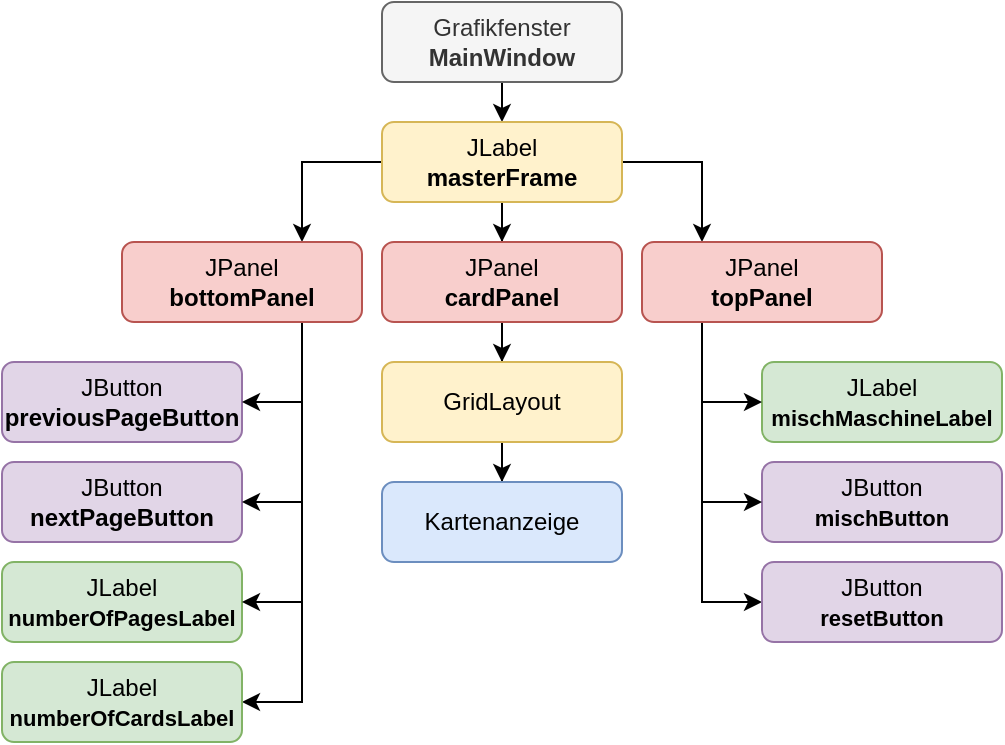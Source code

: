 <mxfile version="18.0.1" type="device"><diagram id="sjbyanrG_to2hAsC2oxt" name="Page-1"><mxGraphModel dx="801" dy="421" grid="1" gridSize="10" guides="1" tooltips="1" connect="1" arrows="1" fold="1" page="1" pageScale="1" pageWidth="827" pageHeight="1169" math="0" shadow="0"><root><mxCell id="0"/><mxCell id="1" parent="0"/><mxCell id="5FhtTT_IeRYuPsPTN_Sf-3" style="edgeStyle=orthogonalEdgeStyle;rounded=0;orthogonalLoop=1;jettySize=auto;html=1;entryX=0.5;entryY=0;entryDx=0;entryDy=0;" edge="1" parent="1" source="5FhtTT_IeRYuPsPTN_Sf-2"><mxGeometry relative="1" as="geometry"><mxPoint x="400" y="130" as="targetPoint"/></mxGeometry></mxCell><mxCell id="5FhtTT_IeRYuPsPTN_Sf-2" value="&lt;span style=&quot;&quot;&gt;Grafikfenster&lt;/span&gt;&lt;br style=&quot;&quot;&gt;&lt;b style=&quot;&quot;&gt;MainWindow&lt;/b&gt;" style="rounded=1;whiteSpace=wrap;html=1;fillColor=#f5f5f5;fontColor=#333333;strokeColor=#666666;" vertex="1" parent="1"><mxGeometry x="340" y="70" width="120" height="40" as="geometry"/></mxCell><mxCell id="5FhtTT_IeRYuPsPTN_Sf-9" style="edgeStyle=orthogonalEdgeStyle;rounded=0;orthogonalLoop=1;jettySize=auto;html=1;entryX=0.75;entryY=0;entryDx=0;entryDy=0;" edge="1" parent="1" source="5FhtTT_IeRYuPsPTN_Sf-4" target="5FhtTT_IeRYuPsPTN_Sf-6"><mxGeometry relative="1" as="geometry"/></mxCell><mxCell id="5FhtTT_IeRYuPsPTN_Sf-10" style="edgeStyle=orthogonalEdgeStyle;rounded=0;orthogonalLoop=1;jettySize=auto;html=1;entryX=0.25;entryY=0;entryDx=0;entryDy=0;" edge="1" parent="1" source="5FhtTT_IeRYuPsPTN_Sf-4" target="5FhtTT_IeRYuPsPTN_Sf-8"><mxGeometry relative="1" as="geometry"><mxPoint x="500" y="150" as="targetPoint"/></mxGeometry></mxCell><mxCell id="5FhtTT_IeRYuPsPTN_Sf-11" value="" style="edgeStyle=orthogonalEdgeStyle;rounded=0;orthogonalLoop=1;jettySize=auto;html=1;" edge="1" parent="1" source="5FhtTT_IeRYuPsPTN_Sf-4" target="5FhtTT_IeRYuPsPTN_Sf-7"><mxGeometry relative="1" as="geometry"/></mxCell><mxCell id="5FhtTT_IeRYuPsPTN_Sf-4" value="&lt;span style=&quot;&quot;&gt;JLabel&lt;/span&gt;&lt;br style=&quot;&quot;&gt;&lt;b style=&quot;&quot;&gt;masterFrame&lt;/b&gt;" style="rounded=1;whiteSpace=wrap;html=1;fillColor=#fff2cc;strokeColor=#d6b656;" vertex="1" parent="1"><mxGeometry x="340" y="130" width="120" height="40" as="geometry"/></mxCell><mxCell id="5FhtTT_IeRYuPsPTN_Sf-18" style="edgeStyle=orthogonalEdgeStyle;rounded=0;orthogonalLoop=1;jettySize=auto;html=1;fontSize=11;exitX=0.75;exitY=1;exitDx=0;exitDy=0;entryX=1;entryY=0.5;entryDx=0;entryDy=0;" edge="1" parent="1" source="5FhtTT_IeRYuPsPTN_Sf-6" target="5FhtTT_IeRYuPsPTN_Sf-17"><mxGeometry relative="1" as="geometry"><mxPoint x="280" y="430" as="targetPoint"/><Array as="points"><mxPoint x="300" y="420"/></Array></mxGeometry></mxCell><mxCell id="5FhtTT_IeRYuPsPTN_Sf-6" value="&lt;span style=&quot;&quot;&gt;JPanel&lt;/span&gt;&lt;br style=&quot;&quot;&gt;&lt;b style=&quot;&quot;&gt;bottomPanel&lt;/b&gt;" style="rounded=1;whiteSpace=wrap;html=1;fillColor=#f8cecc;strokeColor=#b85450;" vertex="1" parent="1"><mxGeometry x="210" y="190" width="120" height="40" as="geometry"/></mxCell><mxCell id="5FhtTT_IeRYuPsPTN_Sf-30" value="" style="edgeStyle=orthogonalEdgeStyle;rounded=0;orthogonalLoop=1;jettySize=auto;html=1;fontSize=11;" edge="1" parent="1" source="5FhtTT_IeRYuPsPTN_Sf-7" target="5FhtTT_IeRYuPsPTN_Sf-29"><mxGeometry relative="1" as="geometry"/></mxCell><mxCell id="5FhtTT_IeRYuPsPTN_Sf-7" value="&lt;span style=&quot;&quot;&gt;JPanel&lt;/span&gt;&lt;br style=&quot;&quot;&gt;&lt;b style=&quot;&quot;&gt;cardPanel&lt;/b&gt;" style="rounded=1;whiteSpace=wrap;html=1;fillColor=#f8cecc;strokeColor=#b85450;" vertex="1" parent="1"><mxGeometry x="340" y="190" width="120" height="40" as="geometry"/></mxCell><mxCell id="5FhtTT_IeRYuPsPTN_Sf-26" style="edgeStyle=orthogonalEdgeStyle;rounded=0;orthogonalLoop=1;jettySize=auto;html=1;entryX=0;entryY=0.5;entryDx=0;entryDy=0;fontSize=11;exitX=0.25;exitY=1;exitDx=0;exitDy=0;" edge="1" parent="1" source="5FhtTT_IeRYuPsPTN_Sf-8" target="5FhtTT_IeRYuPsPTN_Sf-24"><mxGeometry relative="1" as="geometry"/></mxCell><mxCell id="5FhtTT_IeRYuPsPTN_Sf-8" value="&lt;span style=&quot;&quot;&gt;JPanel&lt;/span&gt;&lt;br style=&quot;&quot;&gt;&lt;b style=&quot;&quot;&gt;topPanel&lt;/b&gt;" style="rounded=1;whiteSpace=wrap;html=1;fillColor=#f8cecc;strokeColor=#b85450;" vertex="1" parent="1"><mxGeometry x="470" y="190" width="120" height="40" as="geometry"/></mxCell><mxCell id="5FhtTT_IeRYuPsPTN_Sf-13" value="JButton&lt;br&gt;&lt;b&gt;previousPageButton&lt;/b&gt;" style="rounded=1;whiteSpace=wrap;html=1;fillColor=#e1d5e7;strokeColor=#9673a6;" vertex="1" parent="1"><mxGeometry x="150" y="250" width="120" height="40" as="geometry"/></mxCell><mxCell id="5FhtTT_IeRYuPsPTN_Sf-14" value="JButton&lt;br&gt;&lt;b&gt;nextPageButton&lt;/b&gt;" style="rounded=1;whiteSpace=wrap;html=1;fillColor=#e1d5e7;strokeColor=#9673a6;" vertex="1" parent="1"><mxGeometry x="150" y="300" width="120" height="40" as="geometry"/></mxCell><mxCell id="5FhtTT_IeRYuPsPTN_Sf-16" value="JLabel&lt;br&gt;&lt;b&gt;&lt;font style=&quot;font-size: 11px;&quot;&gt;numberOfPagesLabel&lt;/font&gt;&lt;/b&gt;" style="rounded=1;whiteSpace=wrap;html=1;fillColor=#d5e8d4;strokeColor=#82b366;" vertex="1" parent="1"><mxGeometry x="150" y="350" width="120" height="40" as="geometry"/></mxCell><mxCell id="5FhtTT_IeRYuPsPTN_Sf-17" value="JLabel&lt;br&gt;&lt;b&gt;&lt;font style=&quot;font-size: 11px;&quot;&gt;numberOfCardsLabel&lt;/font&gt;&lt;/b&gt;" style="rounded=1;whiteSpace=wrap;html=1;fillColor=#d5e8d4;strokeColor=#82b366;" vertex="1" parent="1"><mxGeometry x="150" y="400" width="120" height="40" as="geometry"/></mxCell><mxCell id="5FhtTT_IeRYuPsPTN_Sf-20" value="" style="endArrow=classic;html=1;rounded=0;fontSize=11;entryX=1;entryY=0.5;entryDx=0;entryDy=0;" edge="1" parent="1" target="5FhtTT_IeRYuPsPTN_Sf-16"><mxGeometry width="50" height="50" relative="1" as="geometry"><mxPoint x="300" y="370" as="sourcePoint"/><mxPoint x="370" y="380" as="targetPoint"/></mxGeometry></mxCell><mxCell id="5FhtTT_IeRYuPsPTN_Sf-21" value="" style="endArrow=classic;html=1;rounded=0;fontSize=11;entryX=1;entryY=0.5;entryDx=0;entryDy=0;" edge="1" parent="1" target="5FhtTT_IeRYuPsPTN_Sf-14"><mxGeometry width="50" height="50" relative="1" as="geometry"><mxPoint x="300" y="320" as="sourcePoint"/><mxPoint x="350" y="310" as="targetPoint"/></mxGeometry></mxCell><mxCell id="5FhtTT_IeRYuPsPTN_Sf-22" value="" style="endArrow=classic;html=1;rounded=0;fontSize=11;entryX=1;entryY=0.5;entryDx=0;entryDy=0;" edge="1" parent="1" target="5FhtTT_IeRYuPsPTN_Sf-13"><mxGeometry width="50" height="50" relative="1" as="geometry"><mxPoint x="300" y="270" as="sourcePoint"/><mxPoint x="350" y="260" as="targetPoint"/></mxGeometry></mxCell><mxCell id="5FhtTT_IeRYuPsPTN_Sf-23" value="JLabel&lt;br&gt;&lt;b&gt;&lt;font style=&quot;font-size: 11px;&quot;&gt;mischMaschineLabel&lt;/font&gt;&lt;/b&gt;" style="rounded=1;whiteSpace=wrap;html=1;fillColor=#d5e8d4;strokeColor=#82b366;" vertex="1" parent="1"><mxGeometry x="530" y="250" width="120" height="40" as="geometry"/></mxCell><mxCell id="5FhtTT_IeRYuPsPTN_Sf-24" value="JButton&lt;br&gt;&lt;b&gt;&lt;font style=&quot;font-size: 11px;&quot;&gt;resetButton&lt;/font&gt;&lt;/b&gt;" style="rounded=1;whiteSpace=wrap;html=1;fillColor=#e1d5e7;strokeColor=#9673a6;" vertex="1" parent="1"><mxGeometry x="530" y="350" width="120" height="40" as="geometry"/></mxCell><mxCell id="5FhtTT_IeRYuPsPTN_Sf-25" value="JButton&lt;br&gt;&lt;b&gt;&lt;font style=&quot;font-size: 11px;&quot;&gt;mischButton&lt;/font&gt;&lt;/b&gt;" style="rounded=1;whiteSpace=wrap;html=1;fillColor=#e1d5e7;strokeColor=#9673a6;" vertex="1" parent="1"><mxGeometry x="530" y="300" width="120" height="40" as="geometry"/></mxCell><mxCell id="5FhtTT_IeRYuPsPTN_Sf-27" value="" style="endArrow=classic;html=1;rounded=0;fontSize=11;entryX=0;entryY=0.5;entryDx=0;entryDy=0;" edge="1" parent="1" target="5FhtTT_IeRYuPsPTN_Sf-25"><mxGeometry width="50" height="50" relative="1" as="geometry"><mxPoint x="500" y="320" as="sourcePoint"/><mxPoint x="550" y="270" as="targetPoint"/></mxGeometry></mxCell><mxCell id="5FhtTT_IeRYuPsPTN_Sf-28" value="" style="endArrow=classic;html=1;rounded=0;fontSize=11;entryX=0;entryY=0.5;entryDx=0;entryDy=0;" edge="1" parent="1" target="5FhtTT_IeRYuPsPTN_Sf-23"><mxGeometry width="50" height="50" relative="1" as="geometry"><mxPoint x="500" y="270" as="sourcePoint"/><mxPoint x="550" y="220" as="targetPoint"/></mxGeometry></mxCell><mxCell id="5FhtTT_IeRYuPsPTN_Sf-33" value="" style="edgeStyle=orthogonalEdgeStyle;rounded=0;orthogonalLoop=1;jettySize=auto;html=1;fontSize=11;" edge="1" parent="1" source="5FhtTT_IeRYuPsPTN_Sf-29" target="5FhtTT_IeRYuPsPTN_Sf-32"><mxGeometry relative="1" as="geometry"/></mxCell><mxCell id="5FhtTT_IeRYuPsPTN_Sf-29" value="GridLayout" style="rounded=1;whiteSpace=wrap;html=1;fillColor=#fff2cc;strokeColor=#d6b656;" vertex="1" parent="1"><mxGeometry x="340" y="250" width="120" height="40" as="geometry"/></mxCell><mxCell id="5FhtTT_IeRYuPsPTN_Sf-32" value="Kartenanzeige" style="rounded=1;whiteSpace=wrap;html=1;fillColor=#dae8fc;strokeColor=#6c8ebf;" vertex="1" parent="1"><mxGeometry x="340" y="310" width="120" height="40" as="geometry"/></mxCell></root></mxGraphModel></diagram></mxfile>